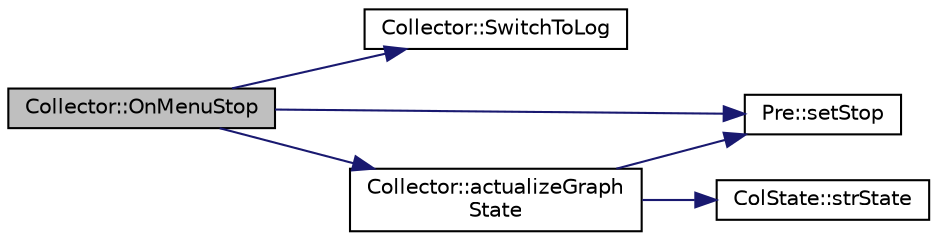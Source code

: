 digraph "Collector::OnMenuStop"
{
  edge [fontname="Helvetica",fontsize="10",labelfontname="Helvetica",labelfontsize="10"];
  node [fontname="Helvetica",fontsize="10",shape=record];
  rankdir="LR";
  Node471 [label="Collector::OnMenuStop",height=0.2,width=0.4,color="black", fillcolor="grey75", style="filled", fontcolor="black"];
  Node471 -> Node472 [color="midnightblue",fontsize="10",style="solid",fontname="Helvetica"];
  Node472 [label="Collector::SwitchToLog",height=0.2,width=0.4,color="black", fillcolor="white", style="filled",URL="$class_collector.html#a2ac54bb5839f0a7469edfa5f9d23424b"];
  Node471 -> Node473 [color="midnightblue",fontsize="10",style="solid",fontname="Helvetica"];
  Node473 [label="Pre::setStop",height=0.2,width=0.4,color="black", fillcolor="white", style="filled",URL="$class_pre.html#ad6e796a5a90943a4e4aa89ca4632717f",tooltip="Set stop complement file creating. "];
  Node471 -> Node474 [color="midnightblue",fontsize="10",style="solid",fontname="Helvetica"];
  Node474 [label="Collector::actualizeGraph\lState",height=0.2,width=0.4,color="black", fillcolor="white", style="filled",URL="$class_collector.html#afffa9eed798f9788a774ad69043bde98",tooltip="Enable the menu items of &#39;&Collect&#39; and tools bar &#39;Collector&#39;. "];
  Node474 -> Node475 [color="midnightblue",fontsize="10",style="solid",fontname="Helvetica"];
  Node475 [label="ColState::strState",height=0.2,width=0.4,color="black", fillcolor="white", style="filled",URL="$class_col_state.html#ab0e0c201acbe2047e08c8a84e7a1da6b",tooltip="Returns a string corresponding to the state of the &#39;Collector&#39; state graph. "];
  Node474 -> Node473 [color="midnightblue",fontsize="10",style="solid",fontname="Helvetica"];
}
